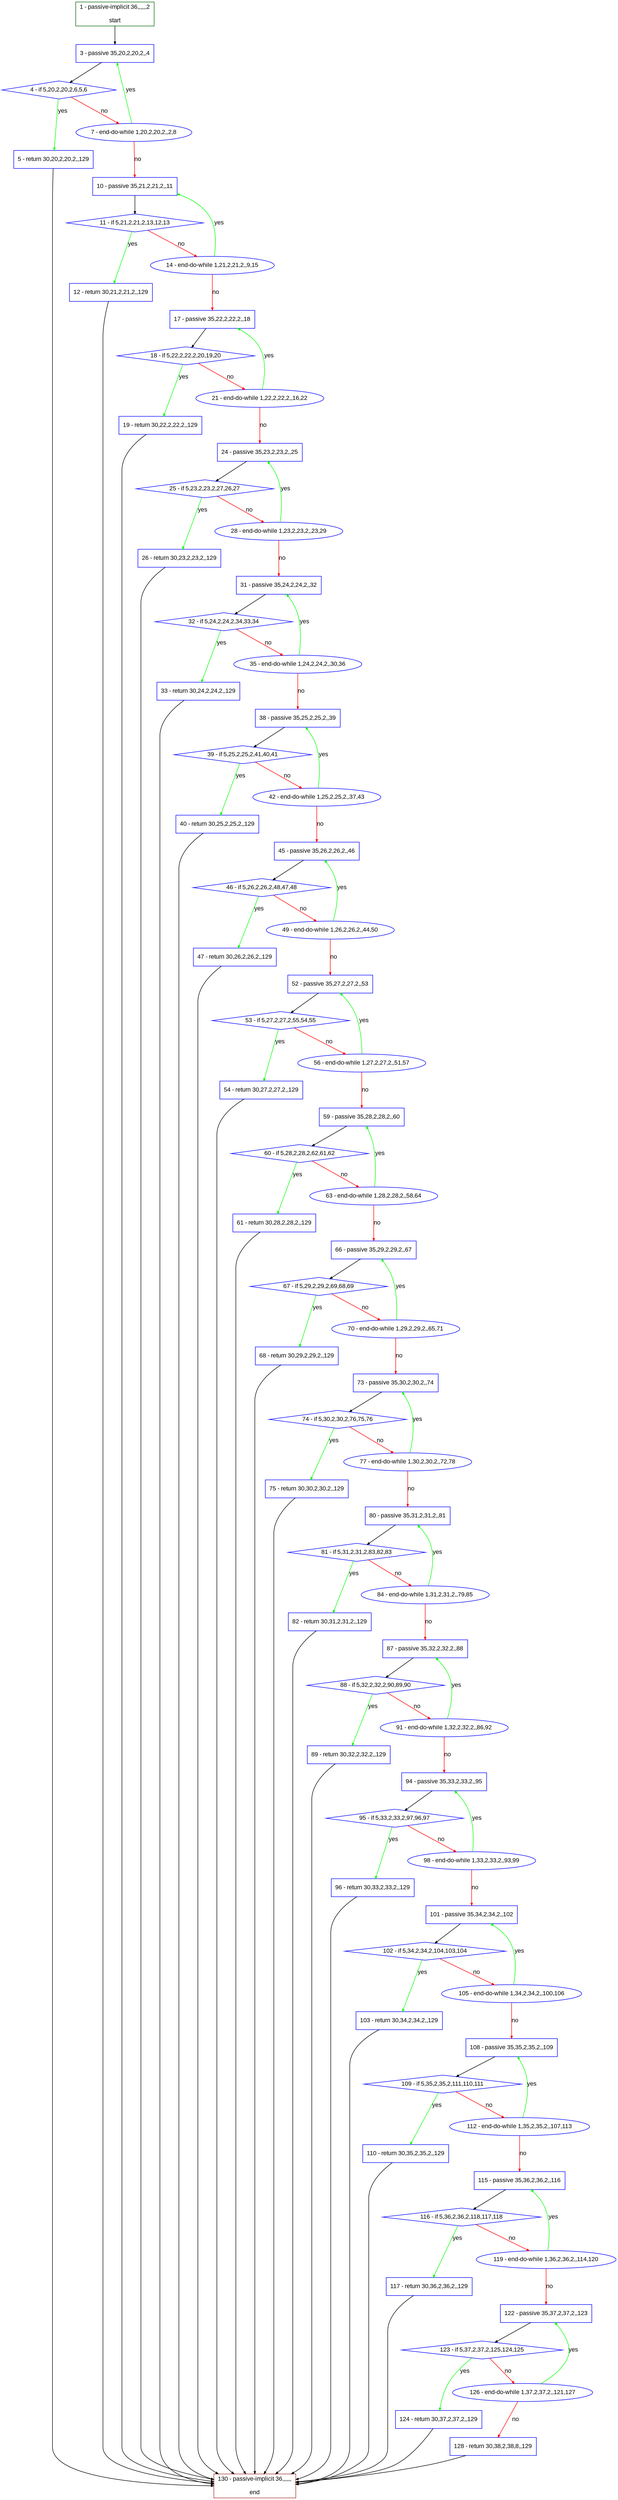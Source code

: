 digraph "" {
  graph [bgcolor="white", fillcolor="#FFFFCC", pack="true", packmode="clust", fontname="Arial", label="", fontsize="12", compound="true", style="rounded,filled"];
  node [node_initialized="no", fillcolor="white", fontname="Arial", label="", color="grey", fontsize="12", fixedsize="false", compound="true", shape="rectangle", style="filled"];
  edge [arrowtail="none", lhead="", fontcolor="black", fontname="Arial", label="", color="black", fontsize="12", arrowhead="normal", arrowsize="0.5", compound="true", ltail="", dir="forward"];
  __N1 [fillcolor="#ffffff", label="3 - passive 35,20,2,20,2,,4", color="#0000ff", shape="box", style="filled"];
  __N2 [fillcolor="#ffffff", label="1 - passive-implicit 36,,,,,,2\n\nstart", color="#006400", shape="box", style="filled"];
  __N3 [fillcolor="#ffffff", label="4 - if 5,20,2,20,2,6,5,6", color="#0000ff", shape="diamond", style="filled"];
  __N4 [fillcolor="#ffffff", label="5 - return 30,20,2,20,2,,129", color="#0000ff", shape="box", style="filled"];
  __N5 [fillcolor="#ffffff", label="7 - end-do-while 1,20,2,20,2,,2,8", color="#0000ff", shape="oval", style="filled"];
  __N6 [fillcolor="#ffffff", label="130 - passive-implicit 36,,,,,,\n\nend", color="#a52a2a", shape="box", style="filled"];
  __N7 [fillcolor="#ffffff", label="10 - passive 35,21,2,21,2,,11", color="#0000ff", shape="box", style="filled"];
  __N8 [fillcolor="#ffffff", label="11 - if 5,21,2,21,2,13,12,13", color="#0000ff", shape="diamond", style="filled"];
  __N9 [fillcolor="#ffffff", label="12 - return 30,21,2,21,2,,129", color="#0000ff", shape="box", style="filled"];
  __N10 [fillcolor="#ffffff", label="14 - end-do-while 1,21,2,21,2,,9,15", color="#0000ff", shape="oval", style="filled"];
  __N11 [fillcolor="#ffffff", label="17 - passive 35,22,2,22,2,,18", color="#0000ff", shape="box", style="filled"];
  __N12 [fillcolor="#ffffff", label="18 - if 5,22,2,22,2,20,19,20", color="#0000ff", shape="diamond", style="filled"];
  __N13 [fillcolor="#ffffff", label="19 - return 30,22,2,22,2,,129", color="#0000ff", shape="box", style="filled"];
  __N14 [fillcolor="#ffffff", label="21 - end-do-while 1,22,2,22,2,,16,22", color="#0000ff", shape="oval", style="filled"];
  __N15 [fillcolor="#ffffff", label="24 - passive 35,23,2,23,2,,25", color="#0000ff", shape="box", style="filled"];
  __N16 [fillcolor="#ffffff", label="25 - if 5,23,2,23,2,27,26,27", color="#0000ff", shape="diamond", style="filled"];
  __N17 [fillcolor="#ffffff", label="26 - return 30,23,2,23,2,,129", color="#0000ff", shape="box", style="filled"];
  __N18 [fillcolor="#ffffff", label="28 - end-do-while 1,23,2,23,2,,23,29", color="#0000ff", shape="oval", style="filled"];
  __N19 [fillcolor="#ffffff", label="31 - passive 35,24,2,24,2,,32", color="#0000ff", shape="box", style="filled"];
  __N20 [fillcolor="#ffffff", label="32 - if 5,24,2,24,2,34,33,34", color="#0000ff", shape="diamond", style="filled"];
  __N21 [fillcolor="#ffffff", label="33 - return 30,24,2,24,2,,129", color="#0000ff", shape="box", style="filled"];
  __N22 [fillcolor="#ffffff", label="35 - end-do-while 1,24,2,24,2,,30,36", color="#0000ff", shape="oval", style="filled"];
  __N23 [fillcolor="#ffffff", label="38 - passive 35,25,2,25,2,,39", color="#0000ff", shape="box", style="filled"];
  __N24 [fillcolor="#ffffff", label="39 - if 5,25,2,25,2,41,40,41", color="#0000ff", shape="diamond", style="filled"];
  __N25 [fillcolor="#ffffff", label="40 - return 30,25,2,25,2,,129", color="#0000ff", shape="box", style="filled"];
  __N26 [fillcolor="#ffffff", label="42 - end-do-while 1,25,2,25,2,,37,43", color="#0000ff", shape="oval", style="filled"];
  __N27 [fillcolor="#ffffff", label="45 - passive 35,26,2,26,2,,46", color="#0000ff", shape="box", style="filled"];
  __N28 [fillcolor="#ffffff", label="46 - if 5,26,2,26,2,48,47,48", color="#0000ff", shape="diamond", style="filled"];
  __N29 [fillcolor="#ffffff", label="47 - return 30,26,2,26,2,,129", color="#0000ff", shape="box", style="filled"];
  __N30 [fillcolor="#ffffff", label="49 - end-do-while 1,26,2,26,2,,44,50", color="#0000ff", shape="oval", style="filled"];
  __N31 [fillcolor="#ffffff", label="52 - passive 35,27,2,27,2,,53", color="#0000ff", shape="box", style="filled"];
  __N32 [fillcolor="#ffffff", label="53 - if 5,27,2,27,2,55,54,55", color="#0000ff", shape="diamond", style="filled"];
  __N33 [fillcolor="#ffffff", label="54 - return 30,27,2,27,2,,129", color="#0000ff", shape="box", style="filled"];
  __N34 [fillcolor="#ffffff", label="56 - end-do-while 1,27,2,27,2,,51,57", color="#0000ff", shape="oval", style="filled"];
  __N35 [fillcolor="#ffffff", label="59 - passive 35,28,2,28,2,,60", color="#0000ff", shape="box", style="filled"];
  __N36 [fillcolor="#ffffff", label="60 - if 5,28,2,28,2,62,61,62", color="#0000ff", shape="diamond", style="filled"];
  __N37 [fillcolor="#ffffff", label="61 - return 30,28,2,28,2,,129", color="#0000ff", shape="box", style="filled"];
  __N38 [fillcolor="#ffffff", label="63 - end-do-while 1,28,2,28,2,,58,64", color="#0000ff", shape="oval", style="filled"];
  __N39 [fillcolor="#ffffff", label="66 - passive 35,29,2,29,2,,67", color="#0000ff", shape="box", style="filled"];
  __N40 [fillcolor="#ffffff", label="67 - if 5,29,2,29,2,69,68,69", color="#0000ff", shape="diamond", style="filled"];
  __N41 [fillcolor="#ffffff", label="68 - return 30,29,2,29,2,,129", color="#0000ff", shape="box", style="filled"];
  __N42 [fillcolor="#ffffff", label="70 - end-do-while 1,29,2,29,2,,65,71", color="#0000ff", shape="oval", style="filled"];
  __N43 [fillcolor="#ffffff", label="73 - passive 35,30,2,30,2,,74", color="#0000ff", shape="box", style="filled"];
  __N44 [fillcolor="#ffffff", label="74 - if 5,30,2,30,2,76,75,76", color="#0000ff", shape="diamond", style="filled"];
  __N45 [fillcolor="#ffffff", label="75 - return 30,30,2,30,2,,129", color="#0000ff", shape="box", style="filled"];
  __N46 [fillcolor="#ffffff", label="77 - end-do-while 1,30,2,30,2,,72,78", color="#0000ff", shape="oval", style="filled"];
  __N47 [fillcolor="#ffffff", label="80 - passive 35,31,2,31,2,,81", color="#0000ff", shape="box", style="filled"];
  __N48 [fillcolor="#ffffff", label="81 - if 5,31,2,31,2,83,82,83", color="#0000ff", shape="diamond", style="filled"];
  __N49 [fillcolor="#ffffff", label="82 - return 30,31,2,31,2,,129", color="#0000ff", shape="box", style="filled"];
  __N50 [fillcolor="#ffffff", label="84 - end-do-while 1,31,2,31,2,,79,85", color="#0000ff", shape="oval", style="filled"];
  __N51 [fillcolor="#ffffff", label="87 - passive 35,32,2,32,2,,88", color="#0000ff", shape="box", style="filled"];
  __N52 [fillcolor="#ffffff", label="88 - if 5,32,2,32,2,90,89,90", color="#0000ff", shape="diamond", style="filled"];
  __N53 [fillcolor="#ffffff", label="89 - return 30,32,2,32,2,,129", color="#0000ff", shape="box", style="filled"];
  __N54 [fillcolor="#ffffff", label="91 - end-do-while 1,32,2,32,2,,86,92", color="#0000ff", shape="oval", style="filled"];
  __N55 [fillcolor="#ffffff", label="94 - passive 35,33,2,33,2,,95", color="#0000ff", shape="box", style="filled"];
  __N56 [fillcolor="#ffffff", label="95 - if 5,33,2,33,2,97,96,97", color="#0000ff", shape="diamond", style="filled"];
  __N57 [fillcolor="#ffffff", label="96 - return 30,33,2,33,2,,129", color="#0000ff", shape="box", style="filled"];
  __N58 [fillcolor="#ffffff", label="98 - end-do-while 1,33,2,33,2,,93,99", color="#0000ff", shape="oval", style="filled"];
  __N59 [fillcolor="#ffffff", label="101 - passive 35,34,2,34,2,,102", color="#0000ff", shape="box", style="filled"];
  __N60 [fillcolor="#ffffff", label="102 - if 5,34,2,34,2,104,103,104", color="#0000ff", shape="diamond", style="filled"];
  __N61 [fillcolor="#ffffff", label="103 - return 30,34,2,34,2,,129", color="#0000ff", shape="box", style="filled"];
  __N62 [fillcolor="#ffffff", label="105 - end-do-while 1,34,2,34,2,,100,106", color="#0000ff", shape="oval", style="filled"];
  __N63 [fillcolor="#ffffff", label="108 - passive 35,35,2,35,2,,109", color="#0000ff", shape="box", style="filled"];
  __N64 [fillcolor="#ffffff", label="109 - if 5,35,2,35,2,111,110,111", color="#0000ff", shape="diamond", style="filled"];
  __N65 [fillcolor="#ffffff", label="110 - return 30,35,2,35,2,,129", color="#0000ff", shape="box", style="filled"];
  __N66 [fillcolor="#ffffff", label="112 - end-do-while 1,35,2,35,2,,107,113", color="#0000ff", shape="oval", style="filled"];
  __N67 [fillcolor="#ffffff", label="115 - passive 35,36,2,36,2,,116", color="#0000ff", shape="box", style="filled"];
  __N68 [fillcolor="#ffffff", label="116 - if 5,36,2,36,2,118,117,118", color="#0000ff", shape="diamond", style="filled"];
  __N69 [fillcolor="#ffffff", label="117 - return 30,36,2,36,2,,129", color="#0000ff", shape="box", style="filled"];
  __N70 [fillcolor="#ffffff", label="119 - end-do-while 1,36,2,36,2,,114,120", color="#0000ff", shape="oval", style="filled"];
  __N71 [fillcolor="#ffffff", label="122 - passive 35,37,2,37,2,,123", color="#0000ff", shape="box", style="filled"];
  __N72 [fillcolor="#ffffff", label="123 - if 5,37,2,37,2,125,124,125", color="#0000ff", shape="diamond", style="filled"];
  __N73 [fillcolor="#ffffff", label="124 - return 30,37,2,37,2,,129", color="#0000ff", shape="box", style="filled"];
  __N74 [fillcolor="#ffffff", label="126 - end-do-while 1,37,2,37,2,,121,127", color="#0000ff", shape="oval", style="filled"];
  __N75 [fillcolor="#ffffff", label="128 - return 30,38,2,38,8,,129", color="#0000ff", shape="box", style="filled"];
  __N2 -> __N1 [arrowtail="none", color="#000000", label="", arrowhead="normal", dir="forward"];
  __N1 -> __N3 [arrowtail="none", color="#000000", label="", arrowhead="normal", dir="forward"];
  __N3 -> __N4 [arrowtail="none", color="#00ff00", label="yes", arrowhead="normal", dir="forward"];
  __N3 -> __N5 [arrowtail="none", color="#ff0000", label="no", arrowhead="normal", dir="forward"];
  __N4 -> __N6 [arrowtail="none", color="#000000", label="", arrowhead="normal", dir="forward"];
  __N5 -> __N1 [arrowtail="none", color="#00ff00", label="yes", arrowhead="normal", dir="forward"];
  __N5 -> __N7 [arrowtail="none", color="#ff0000", label="no", arrowhead="normal", dir="forward"];
  __N7 -> __N8 [arrowtail="none", color="#000000", label="", arrowhead="normal", dir="forward"];
  __N8 -> __N9 [arrowtail="none", color="#00ff00", label="yes", arrowhead="normal", dir="forward"];
  __N8 -> __N10 [arrowtail="none", color="#ff0000", label="no", arrowhead="normal", dir="forward"];
  __N9 -> __N6 [arrowtail="none", color="#000000", label="", arrowhead="normal", dir="forward"];
  __N10 -> __N7 [arrowtail="none", color="#00ff00", label="yes", arrowhead="normal", dir="forward"];
  __N10 -> __N11 [arrowtail="none", color="#ff0000", label="no", arrowhead="normal", dir="forward"];
  __N11 -> __N12 [arrowtail="none", color="#000000", label="", arrowhead="normal", dir="forward"];
  __N12 -> __N13 [arrowtail="none", color="#00ff00", label="yes", arrowhead="normal", dir="forward"];
  __N12 -> __N14 [arrowtail="none", color="#ff0000", label="no", arrowhead="normal", dir="forward"];
  __N13 -> __N6 [arrowtail="none", color="#000000", label="", arrowhead="normal", dir="forward"];
  __N14 -> __N11 [arrowtail="none", color="#00ff00", label="yes", arrowhead="normal", dir="forward"];
  __N14 -> __N15 [arrowtail="none", color="#ff0000", label="no", arrowhead="normal", dir="forward"];
  __N15 -> __N16 [arrowtail="none", color="#000000", label="", arrowhead="normal", dir="forward"];
  __N16 -> __N17 [arrowtail="none", color="#00ff00", label="yes", arrowhead="normal", dir="forward"];
  __N16 -> __N18 [arrowtail="none", color="#ff0000", label="no", arrowhead="normal", dir="forward"];
  __N17 -> __N6 [arrowtail="none", color="#000000", label="", arrowhead="normal", dir="forward"];
  __N18 -> __N15 [arrowtail="none", color="#00ff00", label="yes", arrowhead="normal", dir="forward"];
  __N18 -> __N19 [arrowtail="none", color="#ff0000", label="no", arrowhead="normal", dir="forward"];
  __N19 -> __N20 [arrowtail="none", color="#000000", label="", arrowhead="normal", dir="forward"];
  __N20 -> __N21 [arrowtail="none", color="#00ff00", label="yes", arrowhead="normal", dir="forward"];
  __N20 -> __N22 [arrowtail="none", color="#ff0000", label="no", arrowhead="normal", dir="forward"];
  __N21 -> __N6 [arrowtail="none", color="#000000", label="", arrowhead="normal", dir="forward"];
  __N22 -> __N19 [arrowtail="none", color="#00ff00", label="yes", arrowhead="normal", dir="forward"];
  __N22 -> __N23 [arrowtail="none", color="#ff0000", label="no", arrowhead="normal", dir="forward"];
  __N23 -> __N24 [arrowtail="none", color="#000000", label="", arrowhead="normal", dir="forward"];
  __N24 -> __N25 [arrowtail="none", color="#00ff00", label="yes", arrowhead="normal", dir="forward"];
  __N24 -> __N26 [arrowtail="none", color="#ff0000", label="no", arrowhead="normal", dir="forward"];
  __N25 -> __N6 [arrowtail="none", color="#000000", label="", arrowhead="normal", dir="forward"];
  __N26 -> __N23 [arrowtail="none", color="#00ff00", label="yes", arrowhead="normal", dir="forward"];
  __N26 -> __N27 [arrowtail="none", color="#ff0000", label="no", arrowhead="normal", dir="forward"];
  __N27 -> __N28 [arrowtail="none", color="#000000", label="", arrowhead="normal", dir="forward"];
  __N28 -> __N29 [arrowtail="none", color="#00ff00", label="yes", arrowhead="normal", dir="forward"];
  __N28 -> __N30 [arrowtail="none", color="#ff0000", label="no", arrowhead="normal", dir="forward"];
  __N29 -> __N6 [arrowtail="none", color="#000000", label="", arrowhead="normal", dir="forward"];
  __N30 -> __N27 [arrowtail="none", color="#00ff00", label="yes", arrowhead="normal", dir="forward"];
  __N30 -> __N31 [arrowtail="none", color="#ff0000", label="no", arrowhead="normal", dir="forward"];
  __N31 -> __N32 [arrowtail="none", color="#000000", label="", arrowhead="normal", dir="forward"];
  __N32 -> __N33 [arrowtail="none", color="#00ff00", label="yes", arrowhead="normal", dir="forward"];
  __N32 -> __N34 [arrowtail="none", color="#ff0000", label="no", arrowhead="normal", dir="forward"];
  __N33 -> __N6 [arrowtail="none", color="#000000", label="", arrowhead="normal", dir="forward"];
  __N34 -> __N31 [arrowtail="none", color="#00ff00", label="yes", arrowhead="normal", dir="forward"];
  __N34 -> __N35 [arrowtail="none", color="#ff0000", label="no", arrowhead="normal", dir="forward"];
  __N35 -> __N36 [arrowtail="none", color="#000000", label="", arrowhead="normal", dir="forward"];
  __N36 -> __N37 [arrowtail="none", color="#00ff00", label="yes", arrowhead="normal", dir="forward"];
  __N36 -> __N38 [arrowtail="none", color="#ff0000", label="no", arrowhead="normal", dir="forward"];
  __N37 -> __N6 [arrowtail="none", color="#000000", label="", arrowhead="normal", dir="forward"];
  __N38 -> __N35 [arrowtail="none", color="#00ff00", label="yes", arrowhead="normal", dir="forward"];
  __N38 -> __N39 [arrowtail="none", color="#ff0000", label="no", arrowhead="normal", dir="forward"];
  __N39 -> __N40 [arrowtail="none", color="#000000", label="", arrowhead="normal", dir="forward"];
  __N40 -> __N41 [arrowtail="none", color="#00ff00", label="yes", arrowhead="normal", dir="forward"];
  __N40 -> __N42 [arrowtail="none", color="#ff0000", label="no", arrowhead="normal", dir="forward"];
  __N41 -> __N6 [arrowtail="none", color="#000000", label="", arrowhead="normal", dir="forward"];
  __N42 -> __N39 [arrowtail="none", color="#00ff00", label="yes", arrowhead="normal", dir="forward"];
  __N42 -> __N43 [arrowtail="none", color="#ff0000", label="no", arrowhead="normal", dir="forward"];
  __N43 -> __N44 [arrowtail="none", color="#000000", label="", arrowhead="normal", dir="forward"];
  __N44 -> __N45 [arrowtail="none", color="#00ff00", label="yes", arrowhead="normal", dir="forward"];
  __N44 -> __N46 [arrowtail="none", color="#ff0000", label="no", arrowhead="normal", dir="forward"];
  __N45 -> __N6 [arrowtail="none", color="#000000", label="", arrowhead="normal", dir="forward"];
  __N46 -> __N43 [arrowtail="none", color="#00ff00", label="yes", arrowhead="normal", dir="forward"];
  __N46 -> __N47 [arrowtail="none", color="#ff0000", label="no", arrowhead="normal", dir="forward"];
  __N47 -> __N48 [arrowtail="none", color="#000000", label="", arrowhead="normal", dir="forward"];
  __N48 -> __N49 [arrowtail="none", color="#00ff00", label="yes", arrowhead="normal", dir="forward"];
  __N48 -> __N50 [arrowtail="none", color="#ff0000", label="no", arrowhead="normal", dir="forward"];
  __N49 -> __N6 [arrowtail="none", color="#000000", label="", arrowhead="normal", dir="forward"];
  __N50 -> __N47 [arrowtail="none", color="#00ff00", label="yes", arrowhead="normal", dir="forward"];
  __N50 -> __N51 [arrowtail="none", color="#ff0000", label="no", arrowhead="normal", dir="forward"];
  __N51 -> __N52 [arrowtail="none", color="#000000", label="", arrowhead="normal", dir="forward"];
  __N52 -> __N53 [arrowtail="none", color="#00ff00", label="yes", arrowhead="normal", dir="forward"];
  __N52 -> __N54 [arrowtail="none", color="#ff0000", label="no", arrowhead="normal", dir="forward"];
  __N53 -> __N6 [arrowtail="none", color="#000000", label="", arrowhead="normal", dir="forward"];
  __N54 -> __N51 [arrowtail="none", color="#00ff00", label="yes", arrowhead="normal", dir="forward"];
  __N54 -> __N55 [arrowtail="none", color="#ff0000", label="no", arrowhead="normal", dir="forward"];
  __N55 -> __N56 [arrowtail="none", color="#000000", label="", arrowhead="normal", dir="forward"];
  __N56 -> __N57 [arrowtail="none", color="#00ff00", label="yes", arrowhead="normal", dir="forward"];
  __N56 -> __N58 [arrowtail="none", color="#ff0000", label="no", arrowhead="normal", dir="forward"];
  __N57 -> __N6 [arrowtail="none", color="#000000", label="", arrowhead="normal", dir="forward"];
  __N58 -> __N55 [arrowtail="none", color="#00ff00", label="yes", arrowhead="normal", dir="forward"];
  __N58 -> __N59 [arrowtail="none", color="#ff0000", label="no", arrowhead="normal", dir="forward"];
  __N59 -> __N60 [arrowtail="none", color="#000000", label="", arrowhead="normal", dir="forward"];
  __N60 -> __N61 [arrowtail="none", color="#00ff00", label="yes", arrowhead="normal", dir="forward"];
  __N60 -> __N62 [arrowtail="none", color="#ff0000", label="no", arrowhead="normal", dir="forward"];
  __N61 -> __N6 [arrowtail="none", color="#000000", label="", arrowhead="normal", dir="forward"];
  __N62 -> __N59 [arrowtail="none", color="#00ff00", label="yes", arrowhead="normal", dir="forward"];
  __N62 -> __N63 [arrowtail="none", color="#ff0000", label="no", arrowhead="normal", dir="forward"];
  __N63 -> __N64 [arrowtail="none", color="#000000", label="", arrowhead="normal", dir="forward"];
  __N64 -> __N65 [arrowtail="none", color="#00ff00", label="yes", arrowhead="normal", dir="forward"];
  __N64 -> __N66 [arrowtail="none", color="#ff0000", label="no", arrowhead="normal", dir="forward"];
  __N65 -> __N6 [arrowtail="none", color="#000000", label="", arrowhead="normal", dir="forward"];
  __N66 -> __N63 [arrowtail="none", color="#00ff00", label="yes", arrowhead="normal", dir="forward"];
  __N66 -> __N67 [arrowtail="none", color="#ff0000", label="no", arrowhead="normal", dir="forward"];
  __N67 -> __N68 [arrowtail="none", color="#000000", label="", arrowhead="normal", dir="forward"];
  __N68 -> __N69 [arrowtail="none", color="#00ff00", label="yes", arrowhead="normal", dir="forward"];
  __N68 -> __N70 [arrowtail="none", color="#ff0000", label="no", arrowhead="normal", dir="forward"];
  __N69 -> __N6 [arrowtail="none", color="#000000", label="", arrowhead="normal", dir="forward"];
  __N70 -> __N67 [arrowtail="none", color="#00ff00", label="yes", arrowhead="normal", dir="forward"];
  __N70 -> __N71 [arrowtail="none", color="#ff0000", label="no", arrowhead="normal", dir="forward"];
  __N71 -> __N72 [arrowtail="none", color="#000000", label="", arrowhead="normal", dir="forward"];
  __N72 -> __N73 [arrowtail="none", color="#00ff00", label="yes", arrowhead="normal", dir="forward"];
  __N72 -> __N74 [arrowtail="none", color="#ff0000", label="no", arrowhead="normal", dir="forward"];
  __N73 -> __N6 [arrowtail="none", color="#000000", label="", arrowhead="normal", dir="forward"];
  __N74 -> __N71 [arrowtail="none", color="#00ff00", label="yes", arrowhead="normal", dir="forward"];
  __N74 -> __N75 [arrowtail="none", color="#ff0000", label="no", arrowhead="normal", dir="forward"];
  __N75 -> __N6 [arrowtail="none", color="#000000", label="", arrowhead="normal", dir="forward"];
}
